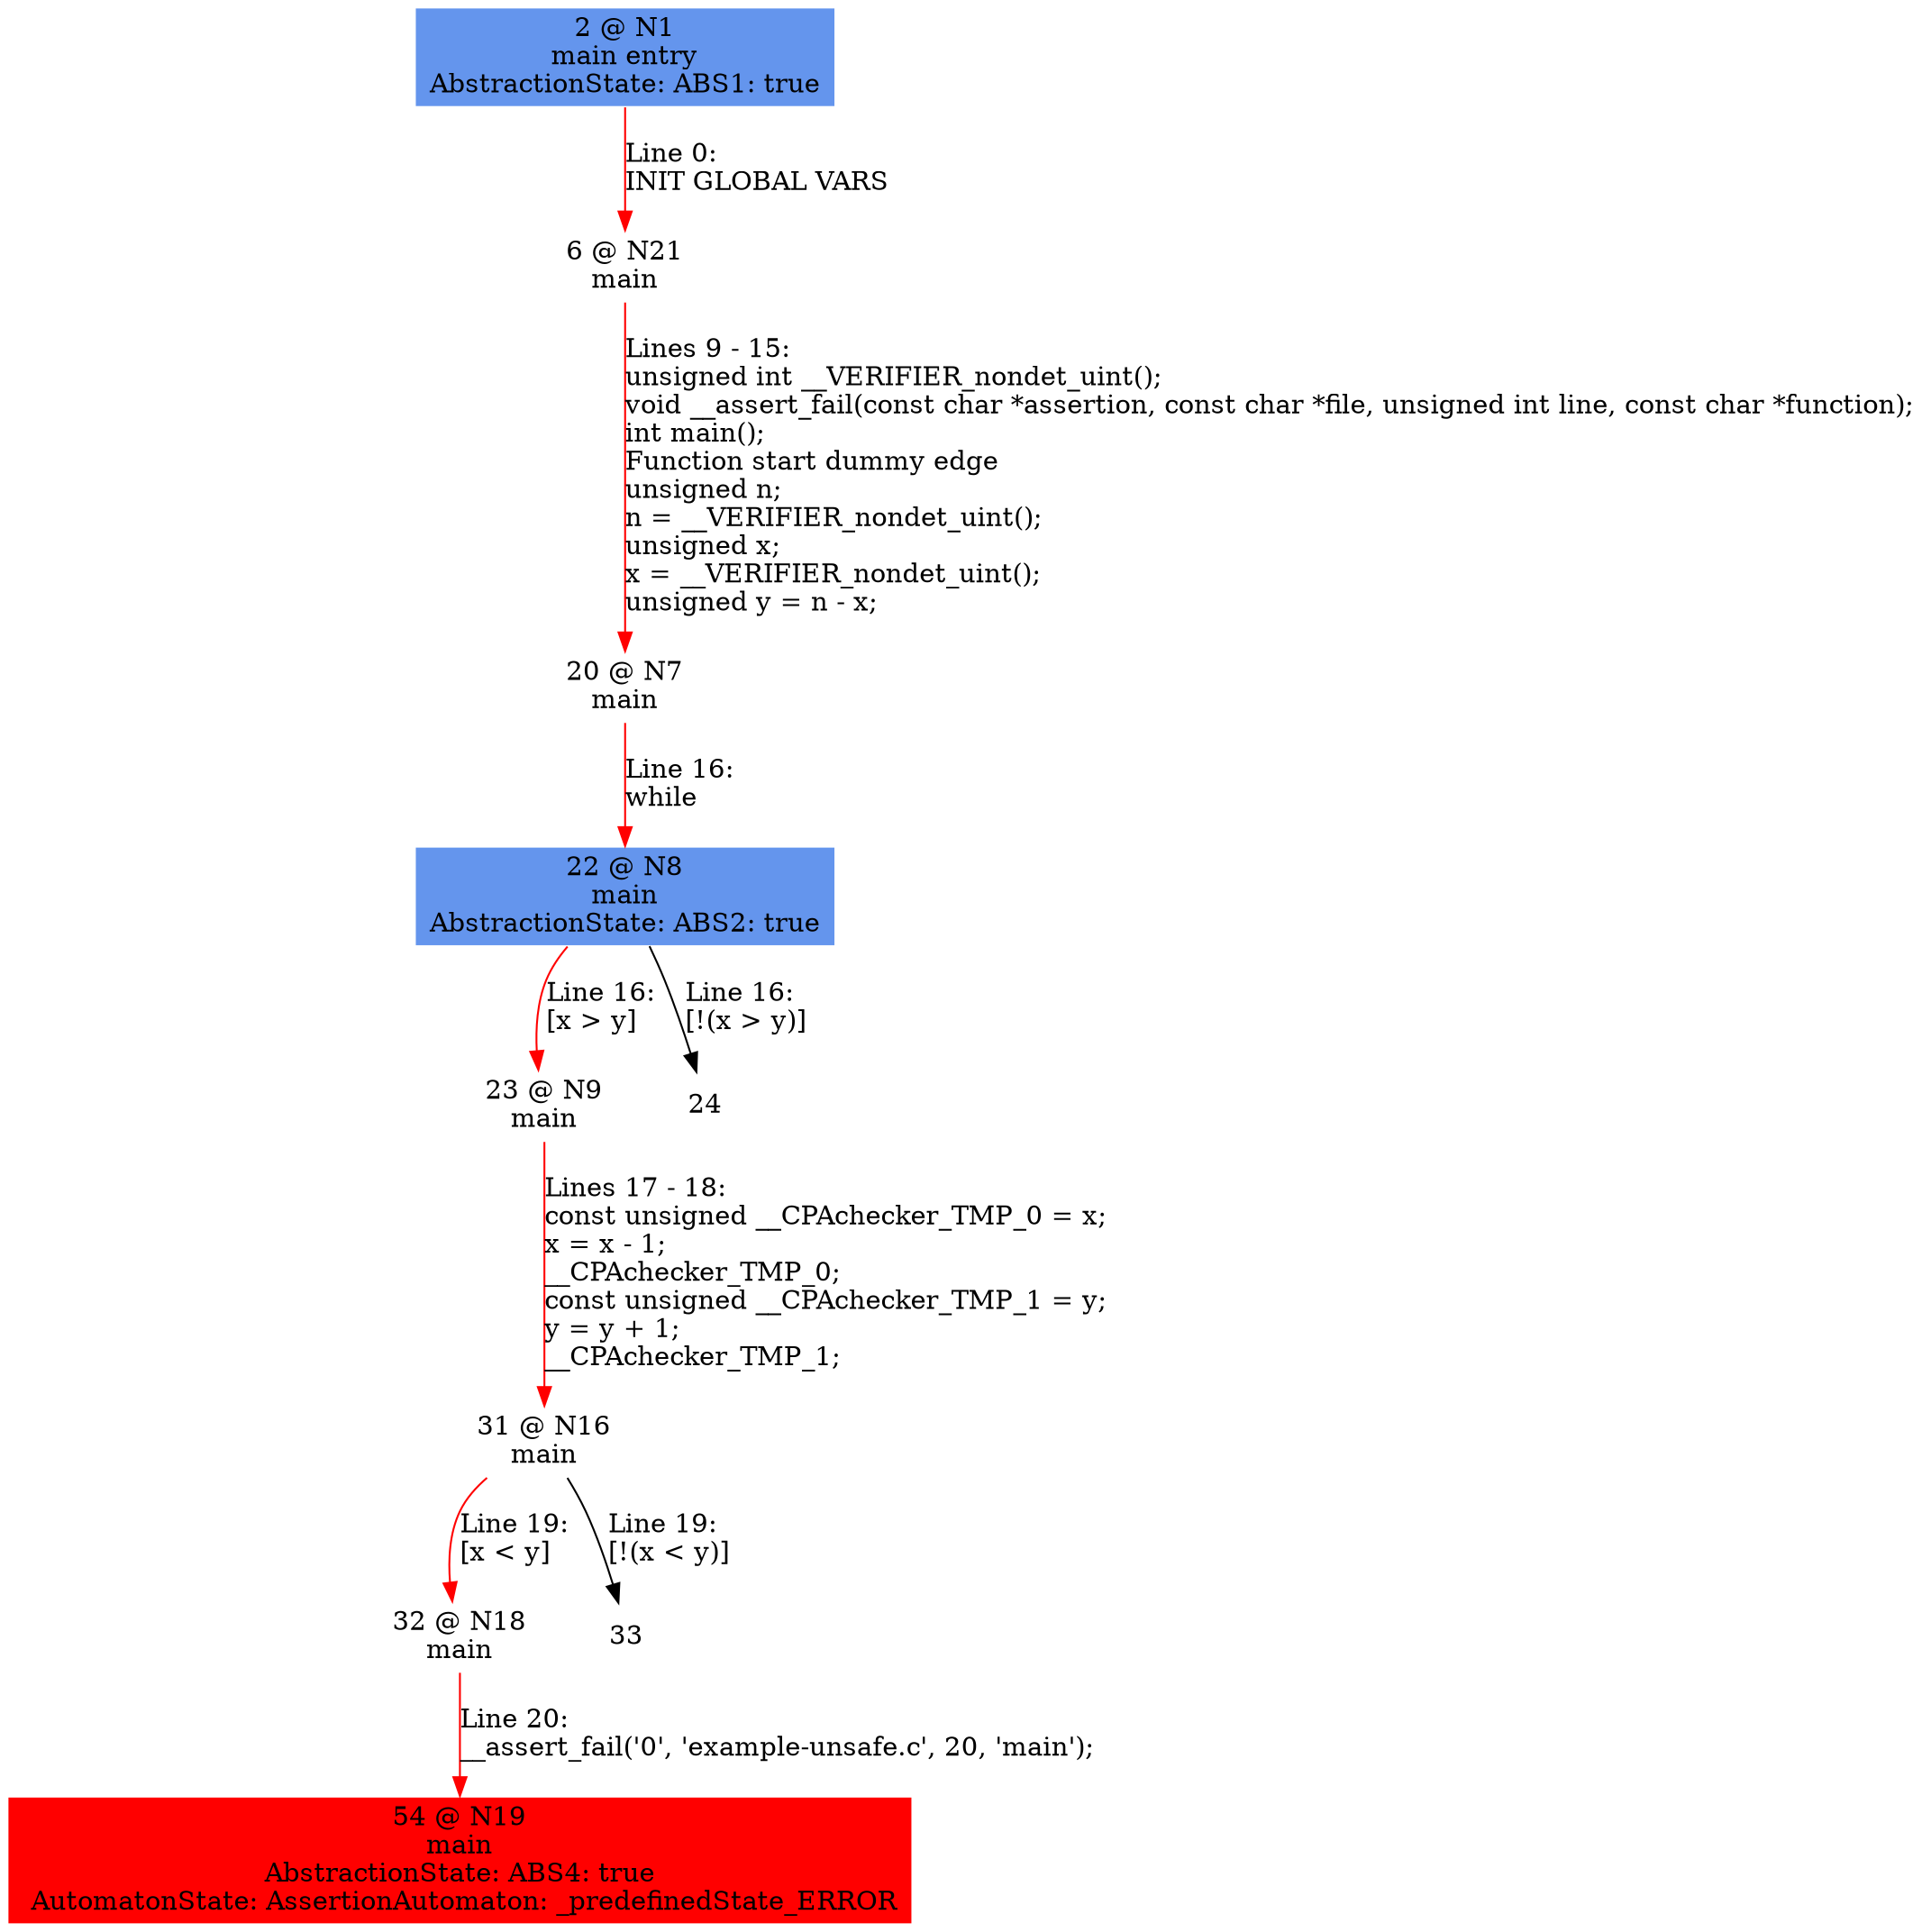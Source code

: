 digraph ARG {
node [style="filled" shape="box" color="white"]
2 [fillcolor="cornflowerblue" label="2 @ N1\nmain entry\nAbstractionState: ABS1: true\n" id="2"]
6 [label="6 @ N21\nmain\n" id="6"]
20 [label="20 @ N7\nmain\n" id="20"]
22 [fillcolor="cornflowerblue" label="22 @ N8\nmain\nAbstractionState: ABS2: true\n" id="22"]
23 [label="23 @ N9\nmain\n" id="23"]
31 [label="31 @ N16\nmain\n" id="31"]
32 [label="32 @ N18\nmain\n" id="32"]
54 [fillcolor="red" label="54 @ N19\nmain\nAbstractionState: ABS4: true\n AutomatonState: AssertionAutomaton: _predefinedState_ERROR\n" id="54"]
2 -> 6 [color="red" label="Line 0: \lINIT GLOBAL VARS\l" id="2 -> 6"]
6 -> 20 [color="red" label="Lines 9 - 15: \lunsigned int __VERIFIER_nondet_uint();\lvoid __assert_fail(const char *assertion, const char *file, unsigned int line, const char *function);\lint main();\lFunction start dummy edge\lunsigned n;\ln = __VERIFIER_nondet_uint();\lunsigned x;\lx = __VERIFIER_nondet_uint();\lunsigned y = n - x;\l" id="6 -> 20"]
20 -> 22 [color="red" label="Line 16: \lwhile\l" id="20 -> 22"]
22 -> 23 [color="red" label="Line 16: \l[x > y]\l" id="22 -> 23"]
22 -> 24 [label="Line 16: \l[!(x > y)]\l" id="22 -> 24"]
23 -> 31 [color="red" label="Lines 17 - 18: \lconst unsigned __CPAchecker_TMP_0 = x;\lx = x - 1;\l__CPAchecker_TMP_0;\lconst unsigned __CPAchecker_TMP_1 = y;\ly = y + 1;\l__CPAchecker_TMP_1;\l" id="23 -> 31"]
31 -> 32 [color="red" label="Line 19: \l[x < y]\l" id="31 -> 32"]
31 -> 33 [label="Line 19: \l[!(x < y)]\l" id="31 -> 33"]
32 -> 54 [color="red" label="Line 20: \l__assert_fail('0', 'example-unsafe.c', 20, 'main');\l" id="32 -> 54"]
}
